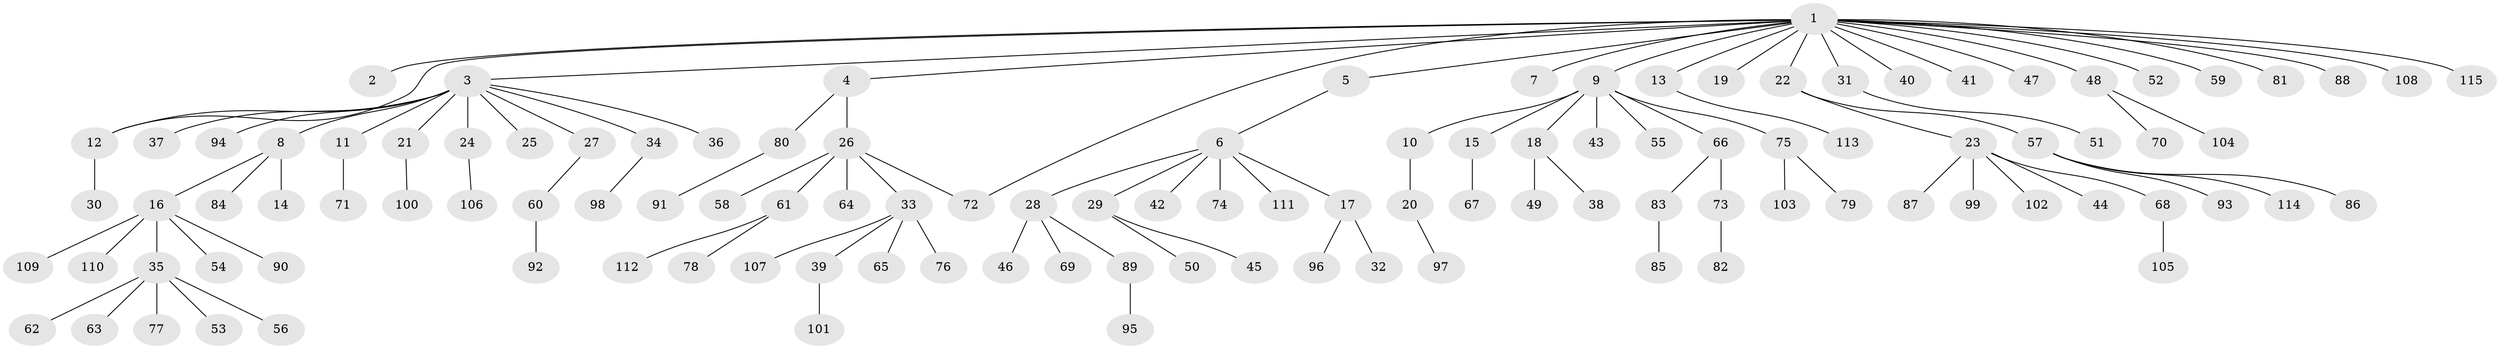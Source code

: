// Generated by graph-tools (version 1.1) at 2025/25/03/09/25 03:25:57]
// undirected, 115 vertices, 116 edges
graph export_dot {
graph [start="1"]
  node [color=gray90,style=filled];
  1;
  2;
  3;
  4;
  5;
  6;
  7;
  8;
  9;
  10;
  11;
  12;
  13;
  14;
  15;
  16;
  17;
  18;
  19;
  20;
  21;
  22;
  23;
  24;
  25;
  26;
  27;
  28;
  29;
  30;
  31;
  32;
  33;
  34;
  35;
  36;
  37;
  38;
  39;
  40;
  41;
  42;
  43;
  44;
  45;
  46;
  47;
  48;
  49;
  50;
  51;
  52;
  53;
  54;
  55;
  56;
  57;
  58;
  59;
  60;
  61;
  62;
  63;
  64;
  65;
  66;
  67;
  68;
  69;
  70;
  71;
  72;
  73;
  74;
  75;
  76;
  77;
  78;
  79;
  80;
  81;
  82;
  83;
  84;
  85;
  86;
  87;
  88;
  89;
  90;
  91;
  92;
  93;
  94;
  95;
  96;
  97;
  98;
  99;
  100;
  101;
  102;
  103;
  104;
  105;
  106;
  107;
  108;
  109;
  110;
  111;
  112;
  113;
  114;
  115;
  1 -- 2;
  1 -- 3;
  1 -- 4;
  1 -- 5;
  1 -- 7;
  1 -- 9;
  1 -- 12;
  1 -- 13;
  1 -- 19;
  1 -- 22;
  1 -- 31;
  1 -- 40;
  1 -- 41;
  1 -- 47;
  1 -- 48;
  1 -- 52;
  1 -- 59;
  1 -- 72;
  1 -- 81;
  1 -- 88;
  1 -- 108;
  1 -- 115;
  3 -- 8;
  3 -- 11;
  3 -- 12;
  3 -- 21;
  3 -- 24;
  3 -- 25;
  3 -- 27;
  3 -- 34;
  3 -- 36;
  3 -- 37;
  3 -- 94;
  4 -- 26;
  4 -- 80;
  5 -- 6;
  6 -- 17;
  6 -- 28;
  6 -- 29;
  6 -- 42;
  6 -- 74;
  6 -- 111;
  8 -- 14;
  8 -- 16;
  8 -- 84;
  9 -- 10;
  9 -- 15;
  9 -- 18;
  9 -- 43;
  9 -- 55;
  9 -- 66;
  9 -- 75;
  10 -- 20;
  11 -- 71;
  12 -- 30;
  13 -- 113;
  15 -- 67;
  16 -- 35;
  16 -- 54;
  16 -- 90;
  16 -- 109;
  16 -- 110;
  17 -- 32;
  17 -- 96;
  18 -- 38;
  18 -- 49;
  20 -- 97;
  21 -- 100;
  22 -- 23;
  22 -- 57;
  23 -- 44;
  23 -- 68;
  23 -- 87;
  23 -- 99;
  23 -- 102;
  24 -- 106;
  26 -- 33;
  26 -- 58;
  26 -- 61;
  26 -- 64;
  26 -- 72;
  27 -- 60;
  28 -- 46;
  28 -- 69;
  28 -- 89;
  29 -- 45;
  29 -- 50;
  31 -- 51;
  33 -- 39;
  33 -- 65;
  33 -- 76;
  33 -- 107;
  34 -- 98;
  35 -- 53;
  35 -- 56;
  35 -- 62;
  35 -- 63;
  35 -- 77;
  39 -- 101;
  48 -- 70;
  48 -- 104;
  57 -- 86;
  57 -- 93;
  57 -- 114;
  60 -- 92;
  61 -- 78;
  61 -- 112;
  66 -- 73;
  66 -- 83;
  68 -- 105;
  73 -- 82;
  75 -- 79;
  75 -- 103;
  80 -- 91;
  83 -- 85;
  89 -- 95;
}
